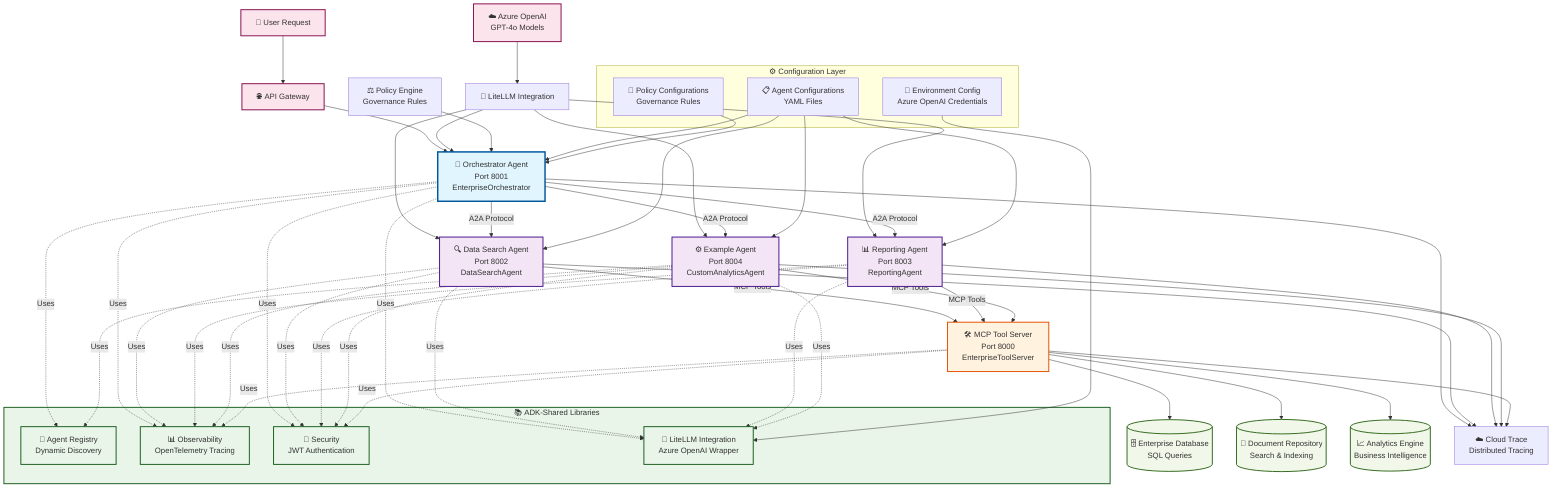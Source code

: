 graph TB
    %% External Systems
    User[👤 User Request] --> Gateway[🌐 API Gateway]
    AzureOpenAI[☁️ Azure OpenAI<br/>GPT-4o Models] --> LiteLLM[🔧 LiteLLM Integration]
    
    %% Core Orchestration Layer
    Gateway --> Orchestrator[🎯 Orchestrator Agent<br/>Port 8001<br/>EnterpriseOrchestrator]
    
    %% LiteLLM Integration Layer
    LiteLLM --> Orchestrator
    LiteLLM --> DataAgent[🔍 Data Search Agent<br/>Port 8002<br/>DataSearchAgent]
    LiteLLM --> ReportAgent[📊 Reporting Agent<br/>Port 8003<br/>ReportingAgent]
    LiteLLM --> ExampleAgent[⚙️ Example Agent<br/>Port 8004<br/>CustomAnalyticsAgent]
    
    %% Agent Communication
    Orchestrator -->|A2A Protocol| DataAgent
    Orchestrator -->|A2A Protocol| ReportAgent
    Orchestrator -->|A2A Protocol| ExampleAgent
    
    %% MCP Tool Server
    DataAgent -->|MCP Tools| MCPServer[🛠️ MCP Tool Server<br/>Port 8000<br/>EnterpriseToolServer]
    ReportAgent -->|MCP Tools| MCPServer
    ExampleAgent -->|MCP Tools| MCPServer
    
    %% Data Layer
    MCPServer --> Database[(🗄️ Enterprise Database<br/>SQL Queries)]
    MCPServer --> Documents[(📄 Document Repository<br/>Search & Indexing)]
    MCPServer --> Analytics[(📈 Analytics Engine<br/>Business Intelligence)]
    
    %% Shared Libraries
    subgraph SharedLibraries[📚 ADK-Shared Libraries]
        AgentRegistry[🏪 Agent Registry<br/>Dynamic Discovery]
        Observability[📊 Observability<br/>OpenTelemetry Tracing]
        Security[🔐 Security<br/>JWT Authentication]
        LiteLLMIntegration[🤖 LiteLLM Integration<br/>Azure OpenAI Wrapper]
    end
    
    %% Service Dependencies
    Orchestrator -.->|Uses| AgentRegistry
    Orchestrator -.->|Uses| Observability
    Orchestrator -.->|Uses| Security
    Orchestrator -.->|Uses| LiteLLMIntegration
    
    DataAgent -.->|Uses| Observability
    DataAgent -.->|Uses| Security
    DataAgent -.->|Uses| LiteLLMIntegration
    
    ReportAgent -.->|Uses| Observability
    ReportAgent -.->|Uses| Security
    ReportAgent -.->|Uses| LiteLLMIntegration
    
    ExampleAgent -.->|Uses| AgentRegistry
    ExampleAgent -.->|Uses| Observability
    ExampleAgent -.->|Uses| Security
    ExampleAgent -.->|Uses| LiteLLMIntegration
    
    MCPServer -.->|Uses| Observability
    MCPServer -.->|Uses| Security
    
    %% Monitoring & Observability
    Orchestrator --> CloudTrace[☁️ Cloud Trace<br/>Distributed Tracing]
    DataAgent --> CloudTrace
    ReportAgent --> CloudTrace
    ExampleAgent --> CloudTrace
    MCPServer --> CloudTrace
    
    %% Policy & Governance
    PolicyEngine[⚖️ Policy Engine<br/>Governance Rules] --> Orchestrator
    
    %% Configuration Management
    subgraph ConfigLayer[⚙️ Configuration Layer]
        EnvConfig[🔧 Environment Config<br/>Azure OpenAI Credentials]
        AgentConfigs[📋 Agent Configurations<br/>YAML Files]
        PolicyConfig[📜 Policy Configurations<br/>Governance Rules]
    end
    
    EnvConfig --> LiteLLMIntegration
    AgentConfigs --> Orchestrator
    AgentConfigs --> DataAgent
    AgentConfigs --> ReportAgent
    AgentConfigs --> ExampleAgent
    PolicyConfig --> Orchestrator
    
    %% Styling
    classDef orchestrator fill:#e1f5fe,stroke:#01579b,stroke-width:3px
    classDef agent fill:#f3e5f5,stroke:#4a148c,stroke-width:2px
    classDef mcp fill:#fff3e0,stroke:#e65100,stroke-width:2px
    classDef shared fill:#e8f5e8,stroke:#1b5e20,stroke-width:2px
    classDef external fill:#fce4ec,stroke:#880e4f,stroke-width:2px
    classDef data fill:#f1f8e9,stroke:#33691e,stroke-width:2px
    
    class Orchestrator orchestrator
    class DataAgent,ReportAgent,ExampleAgent agent
    class MCPServer mcp
    class SharedLibraries,AgentRegistry,Observability,Security,LiteLLMIntegration shared
    class User,AzureOpenAI,Gateway external
    class Database,Documents,Analytics data